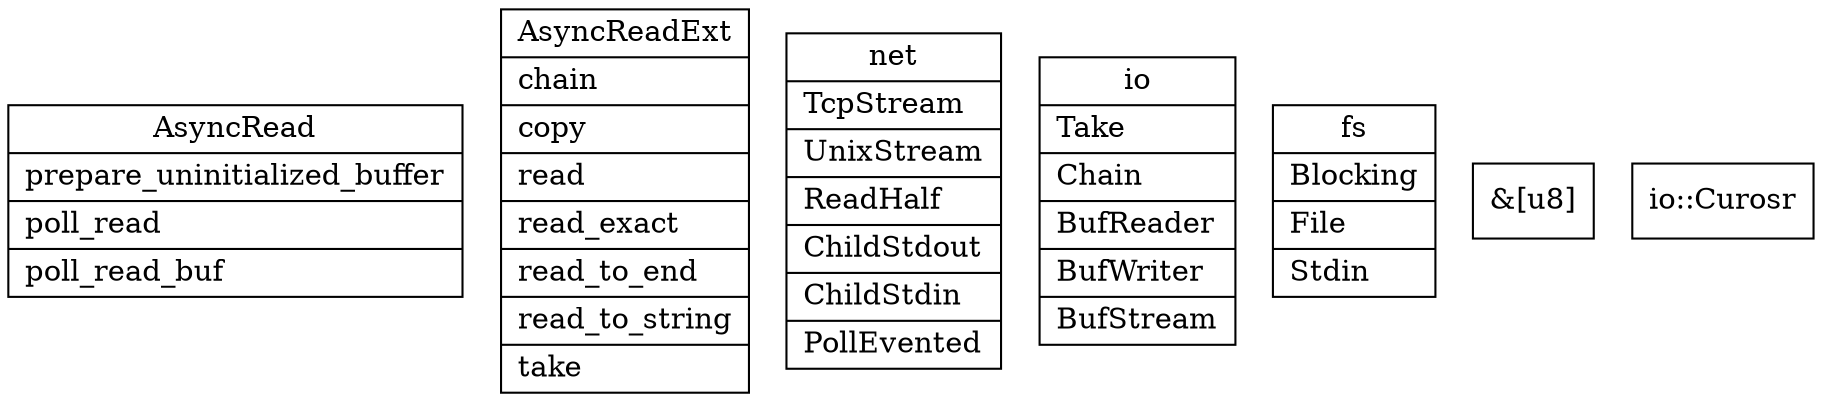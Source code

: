 digraph async_read {
  node[shape=box];
  newrank=true;
  rankdir=TD;

  AsyncRead[shape="record";
  label="{
    AsyncRead|
      prepare_uninitialized_buffer\l|
      poll_read\l|
      poll_read_buf\l
  }";];

  AsyncReadExt[shape="record";
  label="{
    AsyncReadExt|
      chain\l|
      copy\l|
      read\l|
      read_exact\l|
      read_to_end\l|
      read_to_string\l|
      take\l
  }";];
  
  net[shape="record";
  label="{
    net|
      TcpStream\l|
      UnixStream\l|
      ReadHalf\l|
      ChildStdout\l|
      ChildStdin\l|
      PollEvented\l
  }";];

  io[shape="record";
  label="{
    io|
      Take\l|
      Chain\l|
      BufReader\l|
      BufWriter\l|
      BufStream\l
  }";]

  fs[shape="record";
    label="{
      fs|
        Blocking\l|
        File\l|
        Stdin\l
    }";]


u8_array[label="&[u8]"]
io_cursor[label="io::Curosr"];

//{io, fs,net} -> AsyncRead[label="impl"];

//{Stdin, File, Blocking} ->AsyncRead;
//{PollEvented, ChildStdin, ChildStdout, TcpStream, UnixStream, ReadHalf} -> AsyncRead;
//{Take, Chain, BufReader} -> AsyncRead;
//{io_cursor, u8_array} -> AsyncRead;
}
